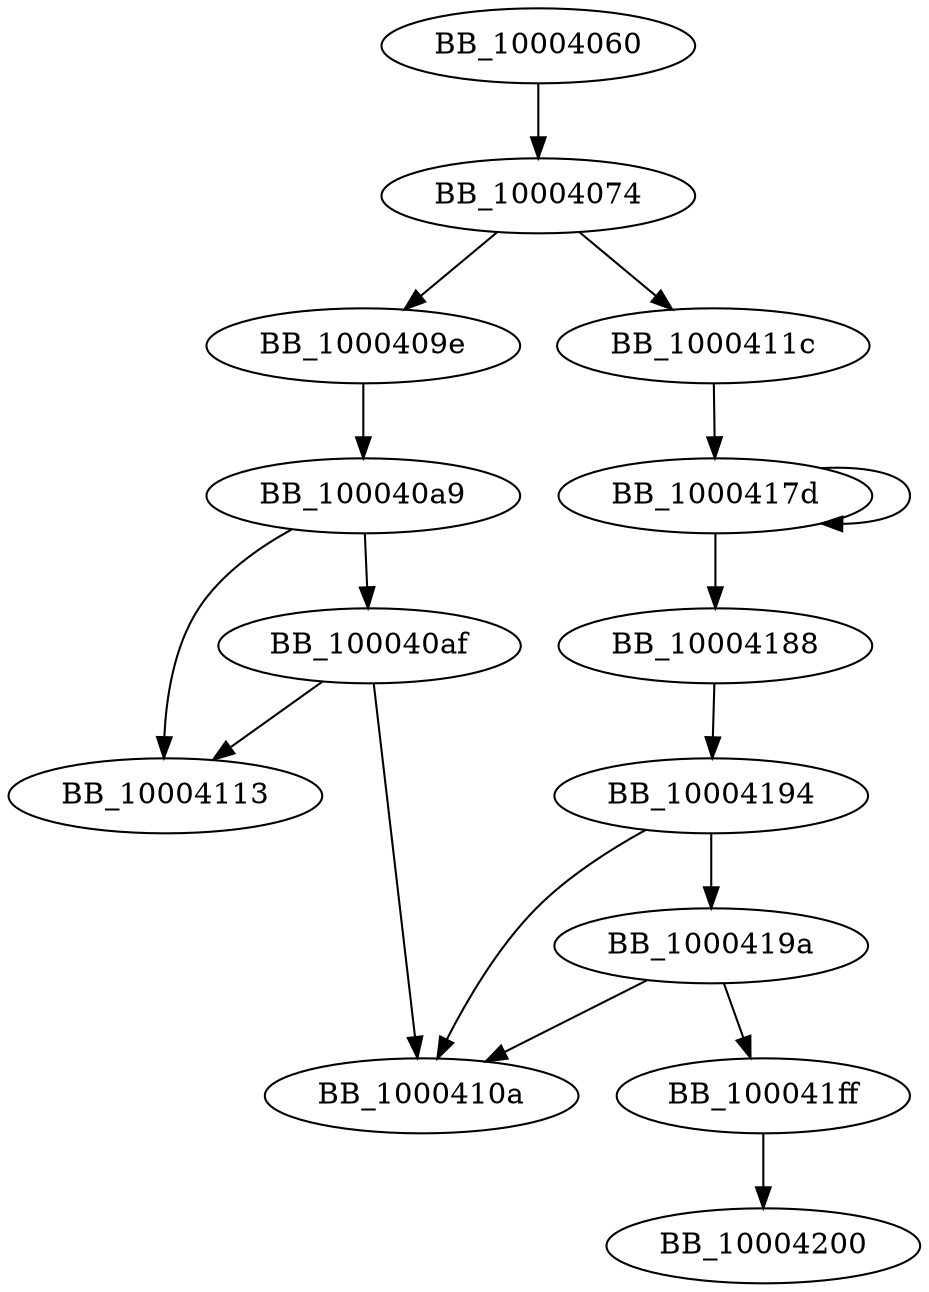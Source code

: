 DiGraph sub_10004060{
BB_10004060->BB_10004074
BB_10004074->BB_1000409e
BB_10004074->BB_1000411c
BB_1000409e->BB_100040a9
BB_100040a9->BB_100040af
BB_100040a9->BB_10004113
BB_100040af->BB_1000410a
BB_100040af->BB_10004113
BB_1000411c->BB_1000417d
BB_1000417d->BB_1000417d
BB_1000417d->BB_10004188
BB_10004188->BB_10004194
BB_10004194->BB_1000410a
BB_10004194->BB_1000419a
BB_1000419a->BB_1000410a
BB_1000419a->BB_100041ff
BB_100041ff->BB_10004200
}
